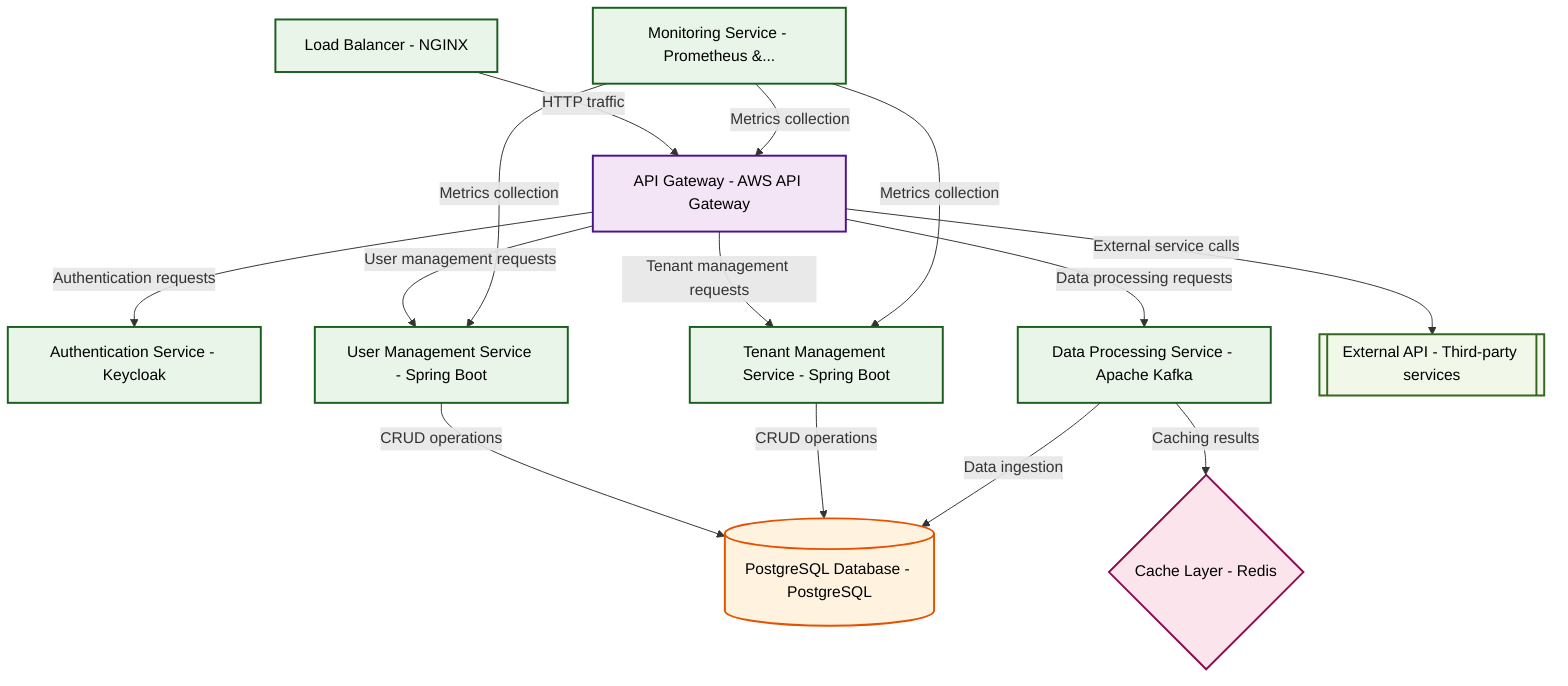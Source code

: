 graph TB

    %% Professional Software Architecture Styling
    classDef userInterface fill:#e1f5fe,stroke:#01579b,stroke-width:2px,color:#000
    classDef apiLayer fill:#f3e5f5,stroke:#4a148c,stroke-width:2px,color:#000
    classDef service fill:#e8f5e8,stroke:#1b5e20,stroke-width:2px,color:#000
    classDef database fill:#fff3e0,stroke:#e65100,stroke-width:2px,color:#000
    classDef cache fill:#fce4ec,stroke:#880e4f,stroke-width:2px,color:#000
    classDef external fill:#f1f8e9,stroke:#33691e,stroke-width:2px,color:#000

    lb1[Load Balancer - NGINX]
    api_gateway[API Gateway - AWS API Gateway]
    auth_service[Authentication Service - Keycloak]
    user_service[User Management Service - Spring Boot]
    tenant_service[Tenant Management Service - Spring Boot]
    data_service[Data Processing Service - Apache Kafka]
    db_postgres[(PostgreSQL Database - PostgreSQL)]
    cache_redis{Cache Layer - Redis}
    monitoring_service[Monitoring Service - Prometheus &...]
    external_api[[External API - Third-party services]]

    lb1 -->|HTTP traffic| api_gateway
    api_gateway -->|Authentication requests| auth_service
    api_gateway -->|User management requests| user_service
    api_gateway -->|Tenant management requests| tenant_service
    api_gateway -->|Data processing requests| data_service
    user_service -->|CRUD operations| db_postgres
    tenant_service -->|CRUD operations| db_postgres
    data_service -->|Data ingestion| db_postgres
    data_service -->|Caching results| cache_redis
    monitoring_service -->|Metrics collection| api_gateway
    monitoring_service -->|Metrics collection| user_service
    monitoring_service -->|Metrics collection| tenant_service
    api_gateway -->|External service calls| external_api

    class lb1 service
    class api_gateway apiLayer
    class auth_service service
    class user_service service
    class tenant_service service
    class data_service service
    class db_postgres database
    class cache_redis cache
    class monitoring_service service
    class external_api external